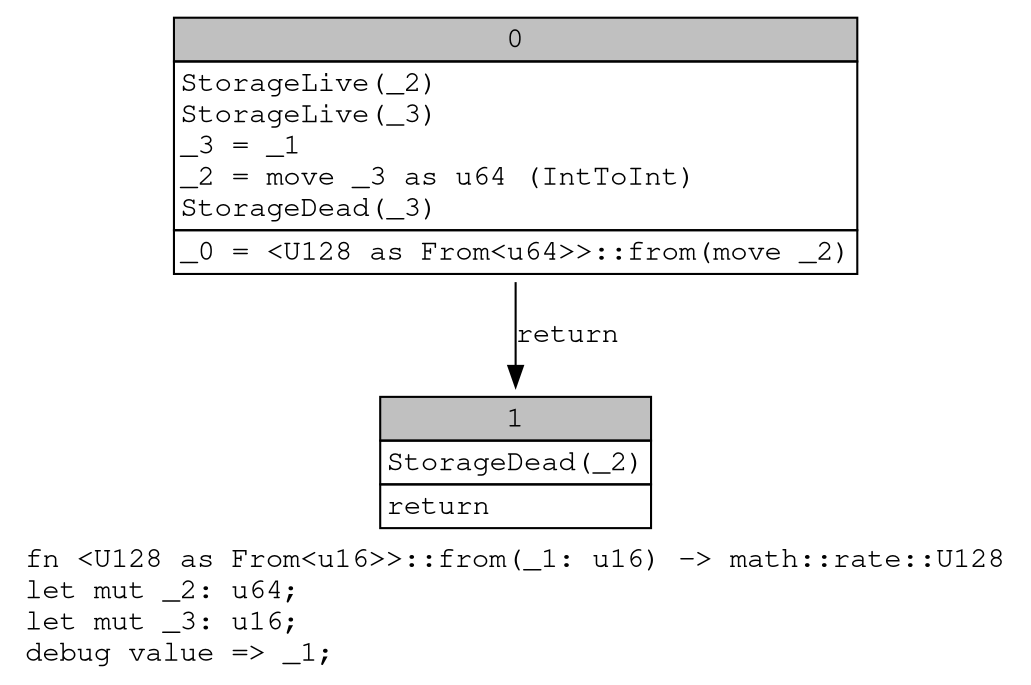 digraph Mir_0_1590 {
    graph [fontname="Courier, monospace"];
    node [fontname="Courier, monospace"];
    edge [fontname="Courier, monospace"];
    label=<fn &lt;U128 as From&lt;u16&gt;&gt;::from(_1: u16) -&gt; math::rate::U128<br align="left"/>let mut _2: u64;<br align="left"/>let mut _3: u16;<br align="left"/>debug value =&gt; _1;<br align="left"/>>;
    bb0__0_1590 [shape="none", label=<<table border="0" cellborder="1" cellspacing="0"><tr><td bgcolor="gray" align="center" colspan="1">0</td></tr><tr><td align="left" balign="left">StorageLive(_2)<br/>StorageLive(_3)<br/>_3 = _1<br/>_2 = move _3 as u64 (IntToInt)<br/>StorageDead(_3)<br/></td></tr><tr><td align="left">_0 = &lt;U128 as From&lt;u64&gt;&gt;::from(move _2)</td></tr></table>>];
    bb1__0_1590 [shape="none", label=<<table border="0" cellborder="1" cellspacing="0"><tr><td bgcolor="gray" align="center" colspan="1">1</td></tr><tr><td align="left" balign="left">StorageDead(_2)<br/></td></tr><tr><td align="left">return</td></tr></table>>];
    bb0__0_1590 -> bb1__0_1590 [label="return"];
}
